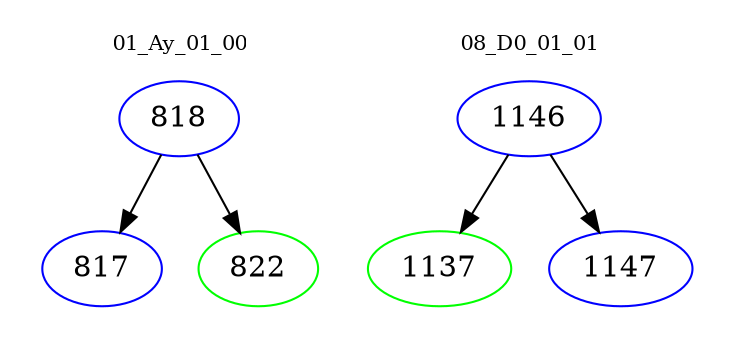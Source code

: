 digraph{
subgraph cluster_0 {
color = white
label = "01_Ay_01_00";
fontsize=10;
T0_818 [label="818", color="blue"]
T0_818 -> T0_817 [color="black"]
T0_817 [label="817", color="blue"]
T0_818 -> T0_822 [color="black"]
T0_822 [label="822", color="green"]
}
subgraph cluster_1 {
color = white
label = "08_D0_01_01";
fontsize=10;
T1_1146 [label="1146", color="blue"]
T1_1146 -> T1_1137 [color="black"]
T1_1137 [label="1137", color="green"]
T1_1146 -> T1_1147 [color="black"]
T1_1147 [label="1147", color="blue"]
}
}
